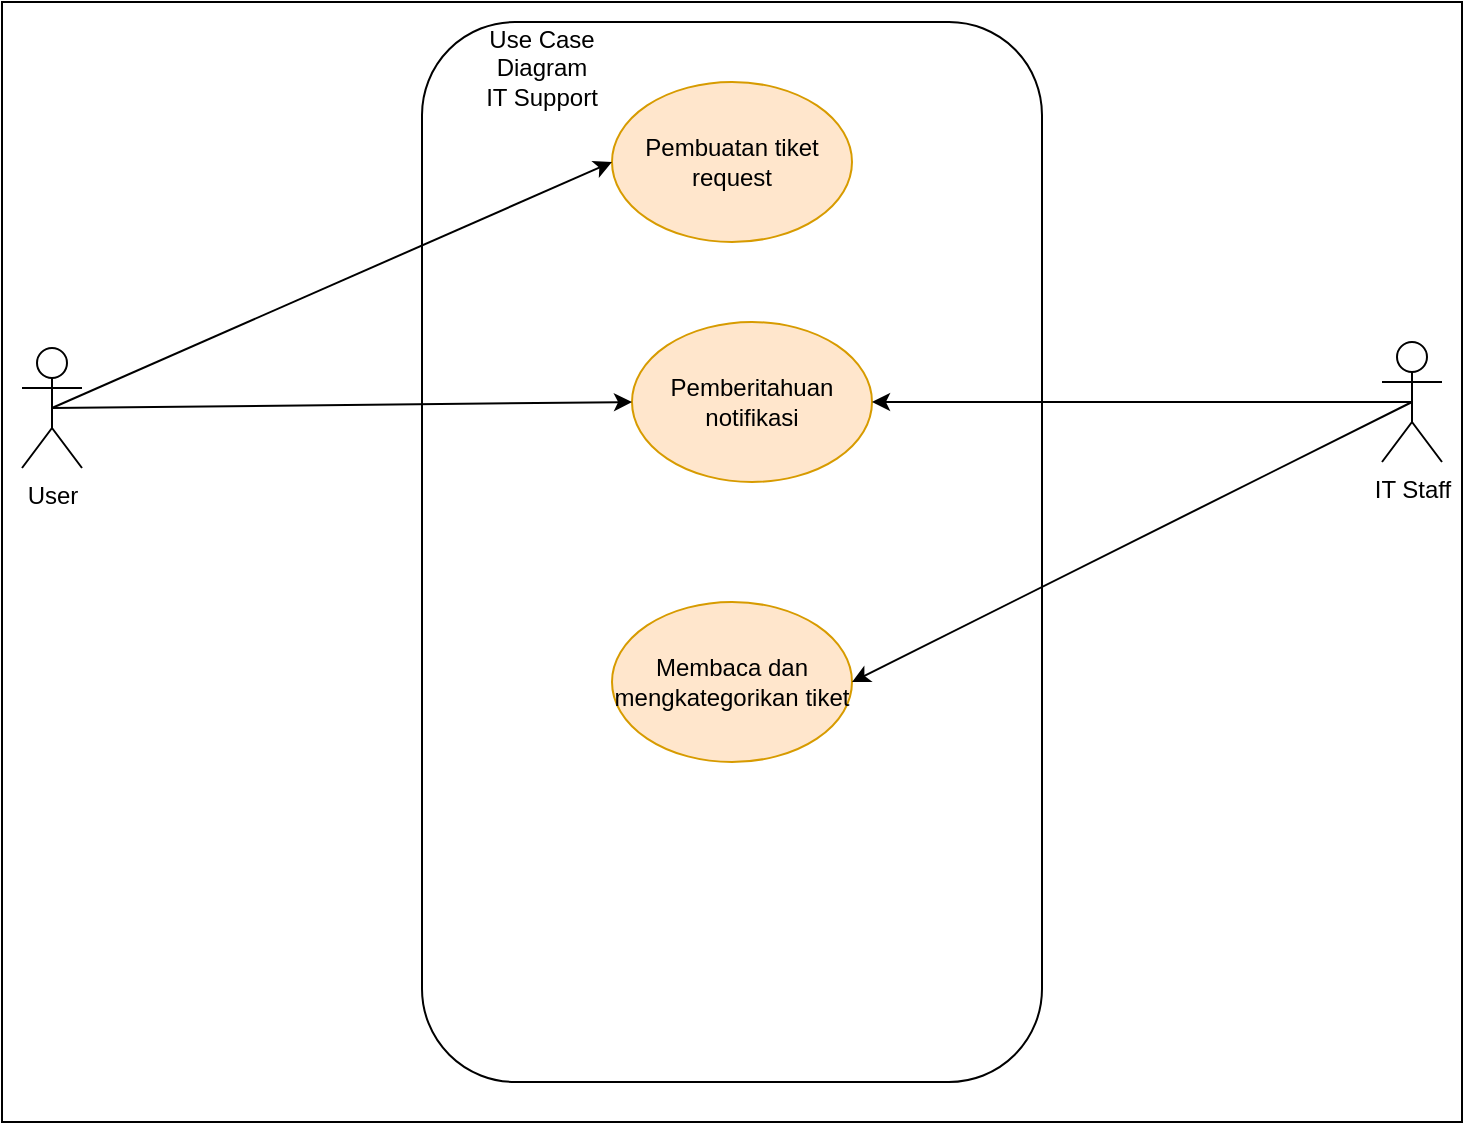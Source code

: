 <mxfile version="24.7.17">
  <diagram name="Page-1" id="o5plVuGJKDb5uaBIFbpW">
    <mxGraphModel dx="1167" dy="580" grid="1" gridSize="10" guides="1" tooltips="1" connect="1" arrows="1" fold="1" page="1" pageScale="1" pageWidth="850" pageHeight="1100" math="0" shadow="0">
      <root>
        <mxCell id="0" />
        <mxCell id="1" parent="0" />
        <mxCell id="PbhvG1lW3PXd5EZ6-Xhj-17" value="" style="rounded=0;whiteSpace=wrap;html=1;movable=1;resizable=1;rotatable=1;deletable=1;editable=1;locked=0;connectable=1;" vertex="1" parent="1">
          <mxGeometry x="50" y="10" width="730" height="560" as="geometry" />
        </mxCell>
        <mxCell id="PbhvG1lW3PXd5EZ6-Xhj-1" value="User" style="shape=umlActor;verticalLabelPosition=bottom;verticalAlign=top;html=1;outlineConnect=0;" vertex="1" parent="1">
          <mxGeometry x="60" y="183" width="30" height="60" as="geometry" />
        </mxCell>
        <mxCell id="PbhvG1lW3PXd5EZ6-Xhj-2" value="IT Staff" style="shape=umlActor;verticalLabelPosition=bottom;verticalAlign=top;html=1;outlineConnect=0;" vertex="1" parent="1">
          <mxGeometry x="740" y="180" width="30" height="60" as="geometry" />
        </mxCell>
        <mxCell id="PbhvG1lW3PXd5EZ6-Xhj-4" value="" style="rounded=1;whiteSpace=wrap;html=1;" vertex="1" parent="1">
          <mxGeometry x="260" y="20" width="310" height="530" as="geometry" />
        </mxCell>
        <mxCell id="PbhvG1lW3PXd5EZ6-Xhj-5" value="Pembuatan tiket request" style="ellipse;whiteSpace=wrap;html=1;fillColor=#ffe6cc;strokeColor=#d79b00;" vertex="1" parent="1">
          <mxGeometry x="355" y="50" width="120" height="80" as="geometry" />
        </mxCell>
        <mxCell id="PbhvG1lW3PXd5EZ6-Xhj-6" style="rounded=0;orthogonalLoop=1;jettySize=auto;html=1;exitX=0.5;exitY=0.5;exitDx=0;exitDy=0;exitPerimeter=0;entryX=0;entryY=0.5;entryDx=0;entryDy=0;" edge="1" parent="1" source="PbhvG1lW3PXd5EZ6-Xhj-1" target="PbhvG1lW3PXd5EZ6-Xhj-5">
          <mxGeometry relative="1" as="geometry" />
        </mxCell>
        <mxCell id="PbhvG1lW3PXd5EZ6-Xhj-8" value="Membaca dan mengkategorikan tiket" style="ellipse;whiteSpace=wrap;html=1;fillColor=#ffe6cc;strokeColor=#d79b00;" vertex="1" parent="1">
          <mxGeometry x="355" y="310" width="120" height="80" as="geometry" />
        </mxCell>
        <mxCell id="PbhvG1lW3PXd5EZ6-Xhj-7" style="rounded=0;orthogonalLoop=1;jettySize=auto;html=1;exitX=0.5;exitY=0.5;exitDx=0;exitDy=0;exitPerimeter=0;entryX=1;entryY=0.5;entryDx=0;entryDy=0;" edge="1" parent="1" source="PbhvG1lW3PXd5EZ6-Xhj-2" target="PbhvG1lW3PXd5EZ6-Xhj-8">
          <mxGeometry relative="1" as="geometry" />
        </mxCell>
        <mxCell id="PbhvG1lW3PXd5EZ6-Xhj-9" value="Pemberitahuan notifikasi" style="ellipse;whiteSpace=wrap;html=1;fillColor=#ffe6cc;strokeColor=#d79b00;" vertex="1" parent="1">
          <mxGeometry x="365" y="170" width="120" height="80" as="geometry" />
        </mxCell>
        <mxCell id="PbhvG1lW3PXd5EZ6-Xhj-10" style="rounded=0;orthogonalLoop=1;jettySize=auto;html=1;exitX=0.5;exitY=0.5;exitDx=0;exitDy=0;exitPerimeter=0;entryX=1;entryY=0.5;entryDx=0;entryDy=0;" edge="1" parent="1" source="PbhvG1lW3PXd5EZ6-Xhj-2" target="PbhvG1lW3PXd5EZ6-Xhj-9">
          <mxGeometry relative="1" as="geometry" />
        </mxCell>
        <mxCell id="PbhvG1lW3PXd5EZ6-Xhj-12" style="edgeStyle=none;rounded=0;orthogonalLoop=1;jettySize=auto;html=1;exitX=0.5;exitY=0.5;exitDx=0;exitDy=0;exitPerimeter=0;entryX=0;entryY=0.5;entryDx=0;entryDy=0;" edge="1" parent="1" source="PbhvG1lW3PXd5EZ6-Xhj-1" target="PbhvG1lW3PXd5EZ6-Xhj-9">
          <mxGeometry relative="1" as="geometry" />
        </mxCell>
        <mxCell id="PbhvG1lW3PXd5EZ6-Xhj-18" value="Use Case Diagram IT Support" style="text;strokeColor=none;align=center;fillColor=none;html=1;verticalAlign=middle;whiteSpace=wrap;rounded=0;" vertex="1" parent="1">
          <mxGeometry x="290" y="28" width="60" height="30" as="geometry" />
        </mxCell>
      </root>
    </mxGraphModel>
  </diagram>
</mxfile>
